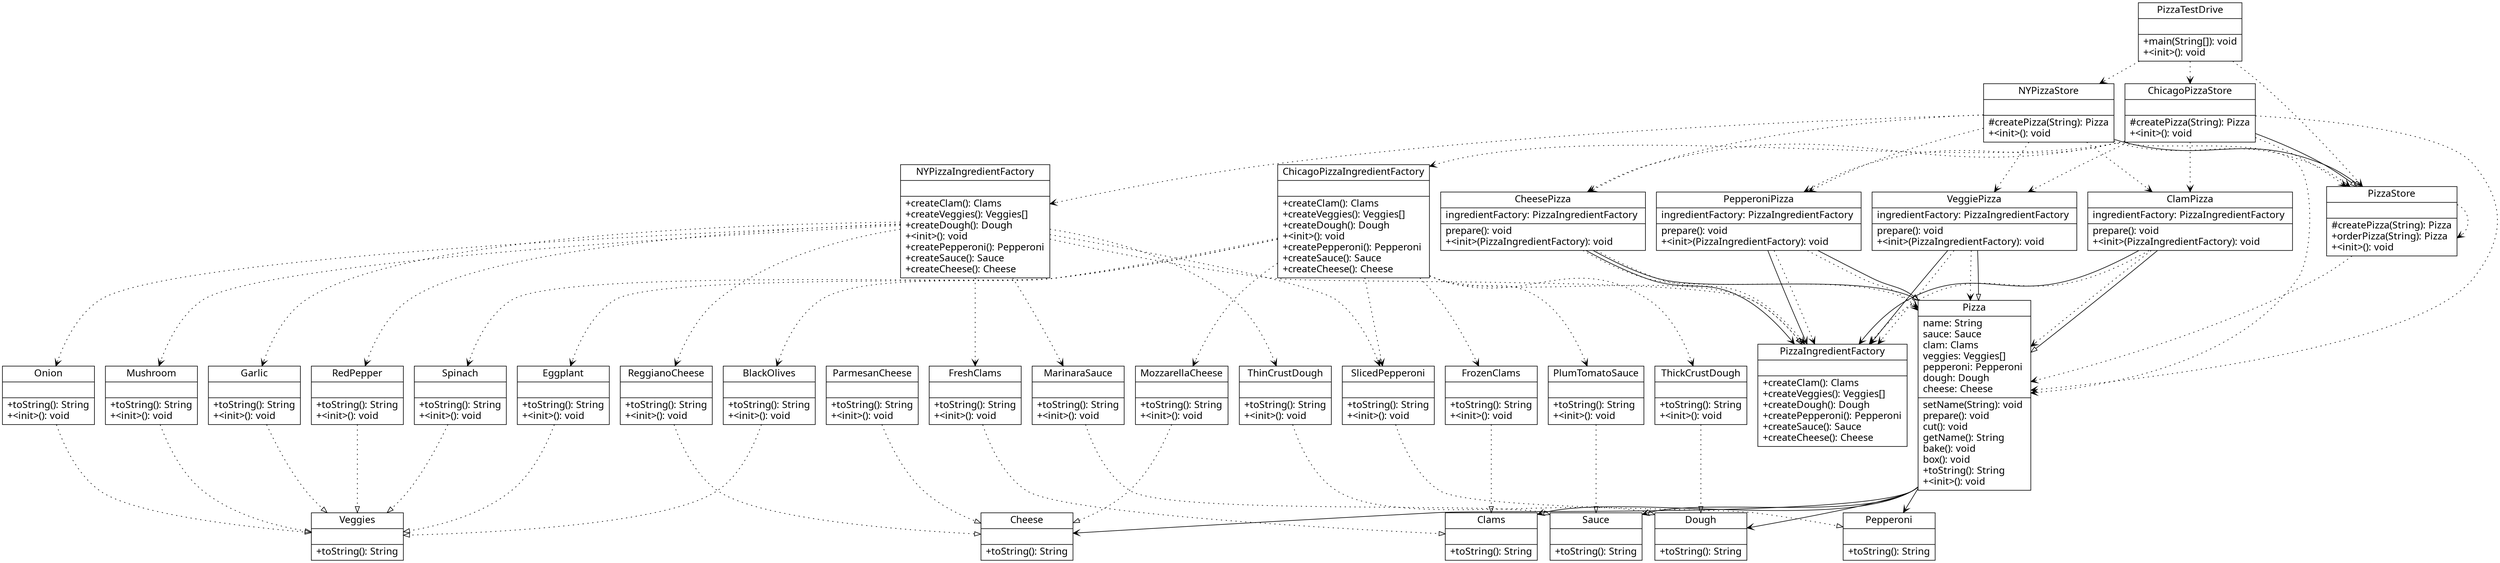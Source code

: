 digraph G{
	fontname = "Times New Roman"
	fontsize = 16

node [
	fontname = "Times New Roman"
	fontsize = 16

        shape = "record"
]
edge [
	fontname = "Times New Roman"
	fontsize = 16
]
PizzaStore [ 
    label="{PizzaStore| | #createPizza(String): Pizza\l+orderPizza(String): Pizza\l+\<init\>(): void\l}"]
Veggies [ 
    label="{Veggies| | +toString(): String\l}"]
MarinaraSauce [ 
    label="{MarinaraSauce| | +toString(): String\l+\<init\>(): void\l}"]
Cheese [ 
    label="{Cheese| | +toString(): String\l}"]
PizzaIngredientFactory [ 
    label="{PizzaIngredientFactory| | +createClam(): Clams\l+createVeggies(): Veggies[]\l+createDough(): Dough\l+createPepperoni(): Pepperoni\l+createSauce(): Sauce\l+createCheese(): Cheese\l}"]
RedPepper [ 
    label="{RedPepper| | +toString(): String\l+\<init\>(): void\l}"]
ThickCrustDough [ 
    label="{ThickCrustDough| | +toString(): String\l+\<init\>(): void\l}"]
NYPizzaIngredientFactory [ 
    label="{NYPizzaIngredientFactory| | +createClam(): Clams\l+createVeggies(): Veggies[]\l+createDough(): Dough\l+\<init\>(): void\l+createPepperoni(): Pepperoni\l+createSauce(): Sauce\l+createCheese(): Cheese\l}"]
PepperoniPizza [ 
    label="{PepperoniPizza|ingredientFactory: PizzaIngredientFactory \l | prepare(): void\l+\<init\>(PizzaIngredientFactory): void\l}"]
SlicedPepperoni [ 
    label="{SlicedPepperoni| | +toString(): String\l+\<init\>(): void\l}"]
Eggplant [ 
    label="{Eggplant| | +toString(): String\l+\<init\>(): void\l}"]
BlackOlives [ 
    label="{BlackOlives| | +toString(): String\l+\<init\>(): void\l}"]
Sauce [ 
    label="{Sauce| | +toString(): String\l}"]
MozzarellaCheese [ 
    label="{MozzarellaCheese| | +toString(): String\l+\<init\>(): void\l}"]
NYPizzaStore [ 
    label="{NYPizzaStore| | #createPizza(String): Pizza\l+\<init\>(): void\l}"]
ReggianoCheese [ 
    label="{ReggianoCheese| | +toString(): String\l+\<init\>(): void\l}"]
Spinach [ 
    label="{Spinach| | +toString(): String\l+\<init\>(): void\l}"]
Onion [ 
    label="{Onion| | +toString(): String\l+\<init\>(): void\l}"]
Mushroom [ 
    label="{Mushroom| | +toString(): String\l+\<init\>(): void\l}"]
VeggiePizza [ 
    label="{VeggiePizza|ingredientFactory: PizzaIngredientFactory \l | prepare(): void\l+\<init\>(PizzaIngredientFactory): void\l}"]
ClamPizza [ 
    label="{ClamPizza|ingredientFactory: PizzaIngredientFactory \l | prepare(): void\l+\<init\>(PizzaIngredientFactory): void\l}"]
Pizza [ 
    label="{Pizza|name: String \lsauce: Sauce \lclam: Clams \lveggies: Veggies[] \lpepperoni: Pepperoni \ldough: Dough \lcheese: Cheese \l | setName(String): void\lprepare(): void\lcut(): void\lgetName(): String\lbake(): void\lbox(): void\l+toString(): String\l+\<init\>(): void\l}"]
PlumTomatoSauce [ 
    label="{PlumTomatoSauce| | +toString(): String\l+\<init\>(): void\l}"]
ThinCrustDough [ 
    label="{ThinCrustDough| | +toString(): String\l+\<init\>(): void\l}"]
ChicagoPizzaIngredientFactory [ 
    label="{ChicagoPizzaIngredientFactory| | +createClam(): Clams\l+createVeggies(): Veggies[]\l+createDough(): Dough\l+\<init\>(): void\l+createPepperoni(): Pepperoni\l+createSauce(): Sauce\l+createCheese(): Cheese\l}"]
PizzaTestDrive [ 
    label="{PizzaTestDrive| | +main(String[]): void\l+\<init\>(): void\l}"]
CheesePizza [ 
    label="{CheesePizza|ingredientFactory: PizzaIngredientFactory \l | prepare(): void\l+\<init\>(PizzaIngredientFactory): void\l}"]
Dough [ 
    label="{Dough| | +toString(): String\l}"]
Garlic [ 
    label="{Garlic| | +toString(): String\l+\<init\>(): void\l}"]
ParmesanCheese [ 
    label="{ParmesanCheese| | +toString(): String\l+\<init\>(): void\l}"]
FrozenClams [ 
    label="{FrozenClams| | +toString(): String\l+\<init\>(): void\l}"]
Clams [ 
    label="{Clams| | +toString(): String\l}"]
FreshClams [ 
    label="{FreshClams| | +toString(): String\l+\<init\>(): void\l}"]
ChicagoPizzaStore [ 
    label="{ChicagoPizzaStore| | #createPizza(String): Pizza\l+\<init\>(): void\l}"]
Pepperoni [ 
    label="{Pepperoni| | +toString(): String\l}"]
PizzaStore -> PizzaStore[arrowhead = vee, style = dotted]
PizzaStore -> Pizza[arrowhead = vee, style = dotted]
MarinaraSauce -> Sauce[arrowhead = onormal,style = dotted]
RedPepper -> Veggies[arrowhead = onormal,style = dotted]
ThickCrustDough -> Dough[arrowhead = onormal,style = dotted]
NYPizzaIngredientFactory -> Onion[arrowhead = vee, style = dotted]
NYPizzaIngredientFactory -> Mushroom[arrowhead = vee, style = dotted]
NYPizzaIngredientFactory -> PizzaIngredientFactory[arrowhead = onormal,style = dotted]
NYPizzaIngredientFactory -> RedPepper[arrowhead = vee, style = dotted]
NYPizzaIngredientFactory -> FreshClams[arrowhead = vee, style = dotted]
NYPizzaIngredientFactory -> SlicedPepperoni[arrowhead = vee, style = dotted]
NYPizzaIngredientFactory -> ThinCrustDough[arrowhead = vee, style = dotted]
NYPizzaIngredientFactory -> MarinaraSauce[arrowhead = vee, style = dotted]
NYPizzaIngredientFactory -> ReggianoCheese[arrowhead = vee, style = dotted]
NYPizzaIngredientFactory -> Garlic[arrowhead = vee, style = dotted]
PepperoniPizza -> PizzaIngredientFactory[arrowhead = vee]
PepperoniPizza -> PizzaIngredientFactory[arrowhead = vee, style = dotted]
PepperoniPizza -> Pizza[arrowhead = vee, style = dotted]
PepperoniPizza -> Pizza [arrowhead = onormal]
SlicedPepperoni -> Pepperoni[arrowhead = onormal,style = dotted]
Eggplant -> Veggies[arrowhead = onormal,style = dotted]
BlackOlives -> Veggies[arrowhead = onormal,style = dotted]
MozzarellaCheese -> Cheese[arrowhead = onormal,style = dotted]
NYPizzaStore -> CheesePizza[arrowhead = vee, style = dotted]
NYPizzaStore -> PizzaStore[arrowhead = vee, style = dotted]
NYPizzaStore -> NYPizzaIngredientFactory[arrowhead = vee, style = dotted]
NYPizzaStore -> VeggiePizza[arrowhead = vee, style = dotted]
NYPizzaStore -> Pizza[arrowhead = vee, style = dotted]
NYPizzaStore -> ClamPizza[arrowhead = vee, style = dotted]
NYPizzaStore -> PepperoniPizza[arrowhead = vee, style = dotted]
NYPizzaStore -> PizzaStore [arrowhead = onormal]
ReggianoCheese -> Cheese[arrowhead = onormal,style = dotted]
Spinach -> Veggies[arrowhead = onormal,style = dotted]
Onion -> Veggies[arrowhead = onormal,style = dotted]
Mushroom -> Veggies[arrowhead = onormal,style = dotted]
VeggiePizza -> PizzaIngredientFactory[arrowhead = vee]
VeggiePizza -> PizzaIngredientFactory[arrowhead = vee, style = dotted]
VeggiePizza -> Pizza[arrowhead = vee, style = dotted]
VeggiePizza -> Pizza [arrowhead = onormal]
ClamPizza -> PizzaIngredientFactory[arrowhead = vee]
ClamPizza -> PizzaIngredientFactory[arrowhead = vee, style = dotted]
ClamPizza -> Pizza[arrowhead = vee, style = dotted]
ClamPizza -> Pizza [arrowhead = onormal]
Pizza -> Cheese[arrowhead = vee]
Pizza -> Dough[arrowhead = vee]
Pizza -> Sauce[arrowhead = vee]
Pizza -> Clams[arrowhead = vee]
Pizza -> Pepperoni[arrowhead = vee]
PlumTomatoSauce -> Sauce[arrowhead = onormal,style = dotted]
ThinCrustDough -> Dough[arrowhead = onormal,style = dotted]
ChicagoPizzaIngredientFactory -> ThickCrustDough[arrowhead = vee, style = dotted]
ChicagoPizzaIngredientFactory -> MozzarellaCheese[arrowhead = vee, style = dotted]
ChicagoPizzaIngredientFactory -> PizzaIngredientFactory[arrowhead = onormal,style = dotted]
ChicagoPizzaIngredientFactory -> FrozenClams[arrowhead = vee, style = dotted]
ChicagoPizzaIngredientFactory -> PlumTomatoSauce[arrowhead = vee, style = dotted]
ChicagoPizzaIngredientFactory -> Eggplant[arrowhead = vee, style = dotted]
ChicagoPizzaIngredientFactory -> Spinach[arrowhead = vee, style = dotted]
ChicagoPizzaIngredientFactory -> SlicedPepperoni[arrowhead = vee, style = dotted]
ChicagoPizzaIngredientFactory -> BlackOlives[arrowhead = vee, style = dotted]
PizzaTestDrive -> NYPizzaStore[arrowhead = vee, style = dotted]
PizzaTestDrive -> PizzaStore[arrowhead = vee, style = dotted]
PizzaTestDrive -> ChicagoPizzaStore[arrowhead = vee, style = dotted]
CheesePizza -> PizzaIngredientFactory[arrowhead = vee]
CheesePizza -> PizzaIngredientFactory[arrowhead = vee, style = dotted]
CheesePizza -> Pizza[arrowhead = vee, style = dotted]
CheesePizza -> Pizza [arrowhead = onormal]
Garlic -> Veggies[arrowhead = onormal,style = dotted]
ParmesanCheese -> Cheese[arrowhead = onormal,style = dotted]
FrozenClams -> Clams[arrowhead = onormal,style = dotted]
FreshClams -> Clams[arrowhead = onormal,style = dotted]
ChicagoPizzaStore -> CheesePizza[arrowhead = vee, style = dotted]
ChicagoPizzaStore -> PizzaStore[arrowhead = vee, style = dotted]
ChicagoPizzaStore -> VeggiePizza[arrowhead = vee, style = dotted]
ChicagoPizzaStore -> Pizza[arrowhead = vee, style = dotted]
ChicagoPizzaStore -> ClamPizza[arrowhead = vee, style = dotted]
ChicagoPizzaStore -> ChicagoPizzaIngredientFactory[arrowhead = vee, style = dotted]
ChicagoPizzaStore -> PepperoniPizza[arrowhead = vee, style = dotted]
ChicagoPizzaStore -> PizzaStore [arrowhead = onormal]


}